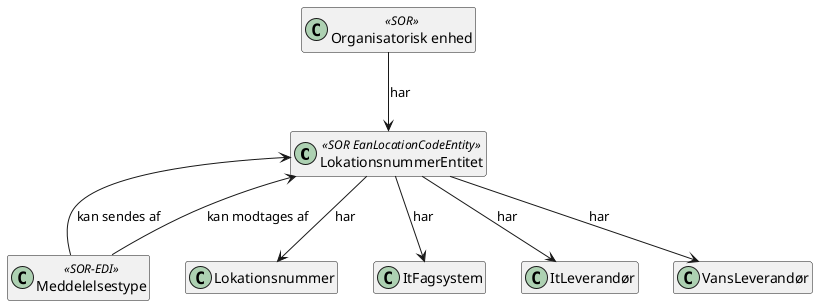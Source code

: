 @startuml EER

hide empty members

class "LokationsnummerEntitet" as LokationsnummerEntitet <<SOR EanLocationCodeEntity>>
class "Organisatorisk enhed" as SorEnhed <<SOR>>
class "Meddelelsestype" as Meddelelsestype <<SOR-EDI>>

SorEnhed --> LokationsnummerEntitet : "har"
LokationsnummerEntitet --> Lokationsnummer : "har"
LokationsnummerEntitet --> ItFagsystem : "har"
LokationsnummerEntitet --> ItLeverandør : "har"
LokationsnummerEntitet --> VansLeverandør : "har"
LokationsnummerEntitet <-- Meddelelsestype : "kan sendes af"
LokationsnummerEntitet <-- Meddelelsestype : "kan modtages af"

@enduml

